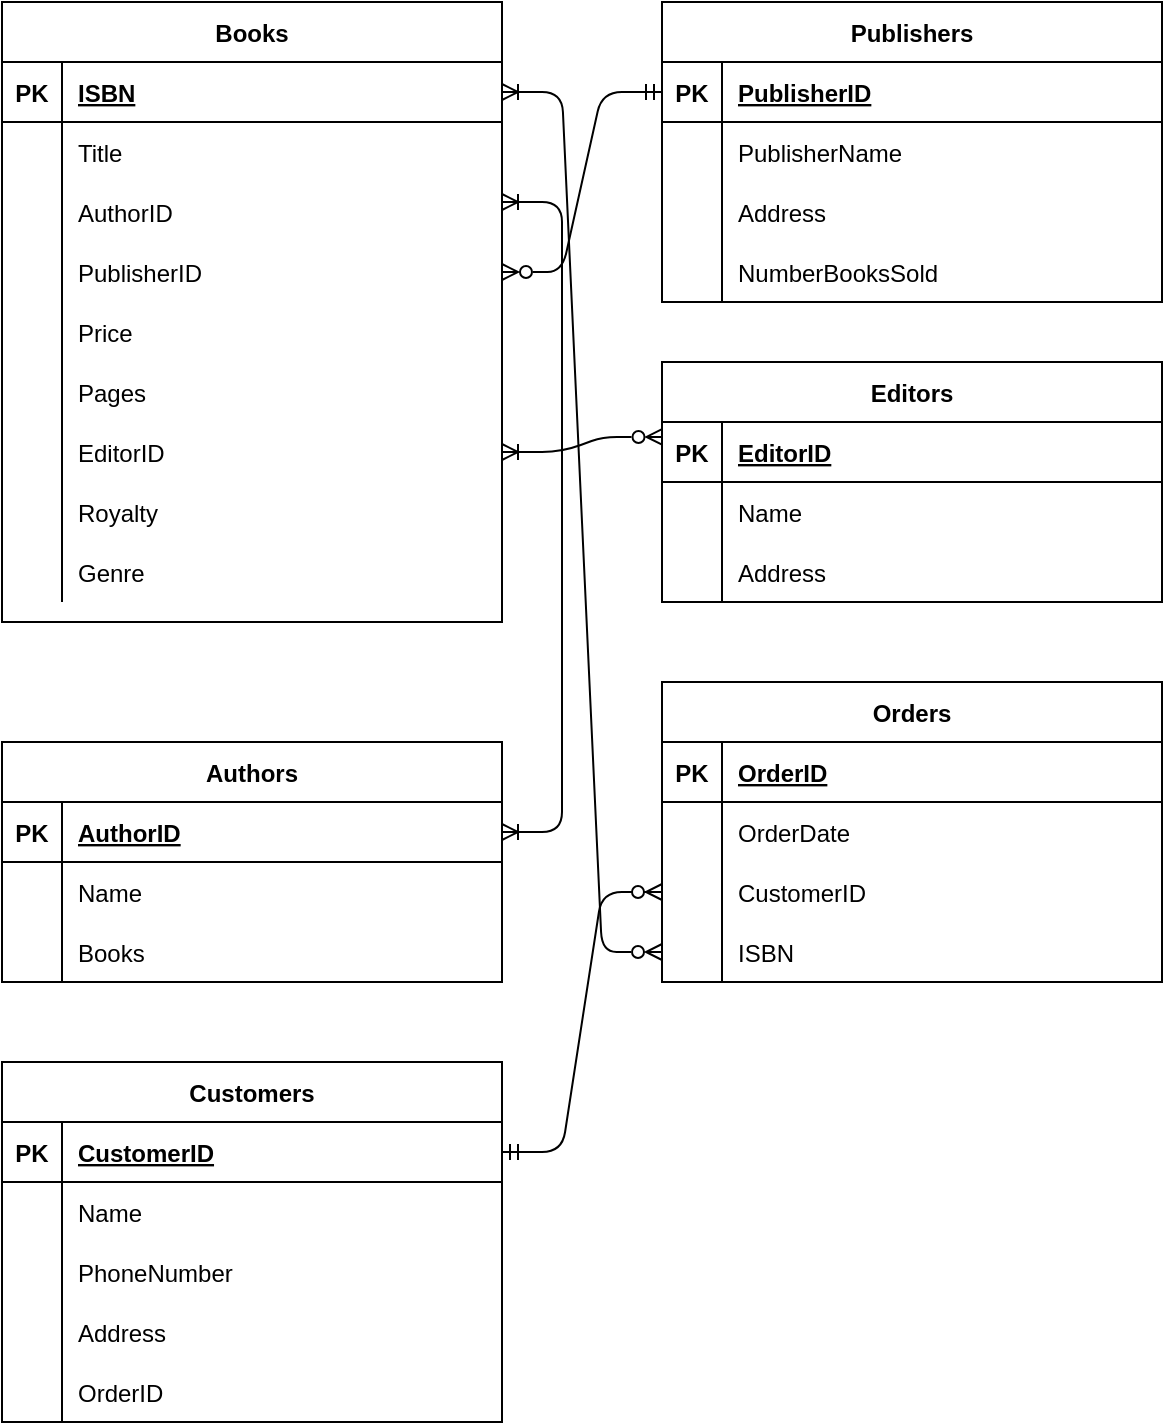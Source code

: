 <mxfile version="20.4.0" type="onedrive"><diagram id="R2lEEEUBdFMjLlhIrx00" name="Page-1"><mxGraphModel dx="1220" dy="1912" grid="1" gridSize="10" guides="1" tooltips="1" connect="1" arrows="1" fold="1" page="1" pageScale="1" pageWidth="850" pageHeight="1100" math="0" shadow="0" extFonts="Permanent Marker^https://fonts.googleapis.com/css?family=Permanent+Marker"><root><mxCell id="0"/><mxCell id="1" parent="0"/><mxCell id="IwHYpGxkk4cZf-xFpftz-27" value="" style="edgeStyle=entityRelationEdgeStyle;endArrow=ERoneToMany;startArrow=ERoneToMany;endFill=0;startFill=0;" edge="1" parent="1" target="Q8CIOoCPoB26I9osbCav-114"><mxGeometry width="100" height="100" relative="1" as="geometry"><mxPoint x="370" y="-890" as="sourcePoint"/><mxPoint x="550" y="-520" as="targetPoint"/></mxGeometry></mxCell><mxCell id="C-vyLk0tnHw3VtMMgP7b-1" value="" style="edgeStyle=entityRelationEdgeStyle;endArrow=ERzeroToMany;startArrow=ERmandOne;endFill=1;startFill=0;exitX=1;exitY=0.5;exitDx=0;exitDy=0;entryX=0;entryY=0.5;entryDx=0;entryDy=0;" parent="1" edge="1" target="Q8CIOoCPoB26I9osbCav-146" source="Q8CIOoCPoB26I9osbCav-156"><mxGeometry width="100" height="100" relative="1" as="geometry"><mxPoint x="460" y="-100" as="sourcePoint"/><mxPoint x="450" y="-550" as="targetPoint"/></mxGeometry></mxCell><mxCell id="C-vyLk0tnHw3VtMMgP7b-12" value="" style="edgeStyle=entityRelationEdgeStyle;endArrow=ERmandOne;startArrow=ERzeroToMany;endFill=0;startFill=0;entryX=0;entryY=0.5;entryDx=0;entryDy=0;exitX=1;exitY=0.5;exitDx=0;exitDy=0;" parent="1" edge="1" target="Q8CIOoCPoB26I9osbCav-83" source="Q8CIOoCPoB26I9osbCav-64"><mxGeometry width="100" height="100" relative="1" as="geometry"><mxPoint x="380" y="-970" as="sourcePoint"/><mxPoint x="520" y="140" as="targetPoint"/></mxGeometry></mxCell><mxCell id="Q8CIOoCPoB26I9osbCav-51" value="Books" style="shape=table;startSize=30;container=1;collapsible=1;childLayout=tableLayout;fixedRows=1;rowLines=0;fontStyle=1;align=center;resizeLast=1;" parent="1" vertex="1"><mxGeometry x="120" y="-990" width="250" height="310" as="geometry"/></mxCell><mxCell id="Q8CIOoCPoB26I9osbCav-52" value="" style="shape=partialRectangle;collapsible=0;dropTarget=0;pointerEvents=0;fillColor=none;points=[[0,0.5],[1,0.5]];portConstraint=eastwest;top=0;left=0;right=0;bottom=1;" parent="Q8CIOoCPoB26I9osbCav-51" vertex="1"><mxGeometry y="30" width="250" height="30" as="geometry"/></mxCell><mxCell id="Q8CIOoCPoB26I9osbCav-53" value="PK" style="shape=partialRectangle;overflow=hidden;connectable=0;fillColor=none;top=0;left=0;bottom=0;right=0;fontStyle=1;" parent="Q8CIOoCPoB26I9osbCav-52" vertex="1"><mxGeometry width="30" height="30" as="geometry"><mxRectangle width="30" height="30" as="alternateBounds"/></mxGeometry></mxCell><mxCell id="Q8CIOoCPoB26I9osbCav-54" value="ISBN" style="shape=partialRectangle;overflow=hidden;connectable=0;fillColor=none;top=0;left=0;bottom=0;right=0;align=left;spacingLeft=6;fontStyle=5;" parent="Q8CIOoCPoB26I9osbCav-52" vertex="1"><mxGeometry x="30" width="220" height="30" as="geometry"><mxRectangle width="220" height="30" as="alternateBounds"/></mxGeometry></mxCell><mxCell id="Q8CIOoCPoB26I9osbCav-55" value="" style="shape=partialRectangle;collapsible=0;dropTarget=0;pointerEvents=0;fillColor=none;points=[[0,0.5],[1,0.5]];portConstraint=eastwest;top=0;left=0;right=0;bottom=0;" parent="Q8CIOoCPoB26I9osbCav-51" vertex="1"><mxGeometry y="60" width="250" height="30" as="geometry"/></mxCell><mxCell id="Q8CIOoCPoB26I9osbCav-56" value="" style="shape=partialRectangle;overflow=hidden;connectable=0;fillColor=none;top=0;left=0;bottom=0;right=0;" parent="Q8CIOoCPoB26I9osbCav-55" vertex="1"><mxGeometry width="30" height="30" as="geometry"><mxRectangle width="30" height="30" as="alternateBounds"/></mxGeometry></mxCell><mxCell id="Q8CIOoCPoB26I9osbCav-57" value="Title " style="shape=partialRectangle;overflow=hidden;connectable=0;fillColor=none;top=0;left=0;bottom=0;right=0;align=left;spacingLeft=6;" parent="Q8CIOoCPoB26I9osbCav-55" vertex="1"><mxGeometry x="30" width="220" height="30" as="geometry"><mxRectangle width="220" height="30" as="alternateBounds"/></mxGeometry></mxCell><mxCell id="Q8CIOoCPoB26I9osbCav-58" value="" style="shape=partialRectangle;collapsible=0;dropTarget=0;pointerEvents=0;fillColor=none;points=[[0,0.5],[1,0.5]];portConstraint=eastwest;top=0;left=0;right=0;bottom=0;" parent="Q8CIOoCPoB26I9osbCav-51" vertex="1"><mxGeometry y="90" width="250" height="30" as="geometry"/></mxCell><mxCell id="Q8CIOoCPoB26I9osbCav-59" value="" style="shape=partialRectangle;overflow=hidden;connectable=0;fillColor=none;top=0;left=0;bottom=0;right=0;" parent="Q8CIOoCPoB26I9osbCav-58" vertex="1"><mxGeometry width="30" height="30" as="geometry"><mxRectangle width="30" height="30" as="alternateBounds"/></mxGeometry></mxCell><mxCell id="Q8CIOoCPoB26I9osbCav-60" value="AuthorID" style="shape=partialRectangle;overflow=hidden;connectable=0;fillColor=none;top=0;left=0;bottom=0;right=0;align=left;spacingLeft=6;" parent="Q8CIOoCPoB26I9osbCav-58" vertex="1"><mxGeometry x="30" width="220" height="30" as="geometry"><mxRectangle width="220" height="30" as="alternateBounds"/></mxGeometry></mxCell><mxCell id="Q8CIOoCPoB26I9osbCav-64" value="" style="shape=partialRectangle;collapsible=0;dropTarget=0;pointerEvents=0;fillColor=none;points=[[0,0.5],[1,0.5]];portConstraint=eastwest;top=0;left=0;right=0;bottom=0;" parent="Q8CIOoCPoB26I9osbCav-51" vertex="1"><mxGeometry y="120" width="250" height="30" as="geometry"/></mxCell><mxCell id="Q8CIOoCPoB26I9osbCav-65" value="" style="shape=partialRectangle;overflow=hidden;connectable=0;fillColor=none;top=0;left=0;bottom=0;right=0;" parent="Q8CIOoCPoB26I9osbCav-64" vertex="1"><mxGeometry width="30" height="30" as="geometry"><mxRectangle width="30" height="30" as="alternateBounds"/></mxGeometry></mxCell><mxCell id="Q8CIOoCPoB26I9osbCav-66" value="PublisherID" style="shape=partialRectangle;overflow=hidden;connectable=0;fillColor=none;top=0;left=0;bottom=0;right=0;align=left;spacingLeft=6;" parent="Q8CIOoCPoB26I9osbCav-64" vertex="1"><mxGeometry x="30" width="220" height="30" as="geometry"><mxRectangle width="220" height="30" as="alternateBounds"/></mxGeometry></mxCell><mxCell id="Q8CIOoCPoB26I9osbCav-67" value="" style="shape=partialRectangle;collapsible=0;dropTarget=0;pointerEvents=0;fillColor=none;points=[[0,0.5],[1,0.5]];portConstraint=eastwest;top=0;left=0;right=0;bottom=0;" parent="Q8CIOoCPoB26I9osbCav-51" vertex="1"><mxGeometry y="150" width="250" height="30" as="geometry"/></mxCell><mxCell id="Q8CIOoCPoB26I9osbCav-68" value="" style="shape=partialRectangle;overflow=hidden;connectable=0;fillColor=none;top=0;left=0;bottom=0;right=0;" parent="Q8CIOoCPoB26I9osbCav-67" vertex="1"><mxGeometry width="30" height="30" as="geometry"><mxRectangle width="30" height="30" as="alternateBounds"/></mxGeometry></mxCell><mxCell id="Q8CIOoCPoB26I9osbCav-69" value="Price" style="shape=partialRectangle;overflow=hidden;connectable=0;fillColor=none;top=0;left=0;bottom=0;right=0;align=left;spacingLeft=6;" parent="Q8CIOoCPoB26I9osbCav-67" vertex="1"><mxGeometry x="30" width="220" height="30" as="geometry"><mxRectangle width="220" height="30" as="alternateBounds"/></mxGeometry></mxCell><mxCell id="Q8CIOoCPoB26I9osbCav-70" value="" style="shape=partialRectangle;collapsible=0;dropTarget=0;pointerEvents=0;fillColor=none;points=[[0,0.5],[1,0.5]];portConstraint=eastwest;top=0;left=0;right=0;bottom=0;" parent="Q8CIOoCPoB26I9osbCav-51" vertex="1"><mxGeometry y="180" width="250" height="30" as="geometry"/></mxCell><mxCell id="Q8CIOoCPoB26I9osbCav-71" value="" style="shape=partialRectangle;overflow=hidden;connectable=0;fillColor=none;top=0;left=0;bottom=0;right=0;" parent="Q8CIOoCPoB26I9osbCav-70" vertex="1"><mxGeometry width="30" height="30" as="geometry"><mxRectangle width="30" height="30" as="alternateBounds"/></mxGeometry></mxCell><mxCell id="Q8CIOoCPoB26I9osbCav-72" value="Pages" style="shape=partialRectangle;overflow=hidden;connectable=0;fillColor=none;top=0;left=0;bottom=0;right=0;align=left;spacingLeft=6;" parent="Q8CIOoCPoB26I9osbCav-70" vertex="1"><mxGeometry x="30" width="220" height="30" as="geometry"><mxRectangle width="220" height="30" as="alternateBounds"/></mxGeometry></mxCell><mxCell id="Q8CIOoCPoB26I9osbCav-73" value="" style="shape=partialRectangle;collapsible=0;dropTarget=0;pointerEvents=0;fillColor=none;points=[[0,0.5],[1,0.5]];portConstraint=eastwest;top=0;left=0;right=0;bottom=0;" parent="Q8CIOoCPoB26I9osbCav-51" vertex="1"><mxGeometry y="210" width="250" height="30" as="geometry"/></mxCell><mxCell id="Q8CIOoCPoB26I9osbCav-74" value="" style="shape=partialRectangle;overflow=hidden;connectable=0;fillColor=none;top=0;left=0;bottom=0;right=0;" parent="Q8CIOoCPoB26I9osbCav-73" vertex="1"><mxGeometry width="30" height="30" as="geometry"><mxRectangle width="30" height="30" as="alternateBounds"/></mxGeometry></mxCell><mxCell id="Q8CIOoCPoB26I9osbCav-75" value="EditorID" style="shape=partialRectangle;overflow=hidden;connectable=0;fillColor=none;top=0;left=0;bottom=0;right=0;align=left;spacingLeft=6;" parent="Q8CIOoCPoB26I9osbCav-73" vertex="1"><mxGeometry x="30" width="220" height="30" as="geometry"><mxRectangle width="220" height="30" as="alternateBounds"/></mxGeometry></mxCell><mxCell id="Q8CIOoCPoB26I9osbCav-76" value="" style="shape=partialRectangle;collapsible=0;dropTarget=0;pointerEvents=0;fillColor=none;points=[[0,0.5],[1,0.5]];portConstraint=eastwest;top=0;left=0;right=0;bottom=0;" parent="Q8CIOoCPoB26I9osbCav-51" vertex="1"><mxGeometry y="240" width="250" height="30" as="geometry"/></mxCell><mxCell id="Q8CIOoCPoB26I9osbCav-77" value="" style="shape=partialRectangle;overflow=hidden;connectable=0;fillColor=none;top=0;left=0;bottom=0;right=0;" parent="Q8CIOoCPoB26I9osbCav-76" vertex="1"><mxGeometry width="30" height="30" as="geometry"><mxRectangle width="30" height="30" as="alternateBounds"/></mxGeometry></mxCell><mxCell id="Q8CIOoCPoB26I9osbCav-78" value="Royalty" style="shape=partialRectangle;overflow=hidden;connectable=0;fillColor=none;top=0;left=0;bottom=0;right=0;align=left;spacingLeft=6;" parent="Q8CIOoCPoB26I9osbCav-76" vertex="1"><mxGeometry x="30" width="220" height="30" as="geometry"><mxRectangle width="220" height="30" as="alternateBounds"/></mxGeometry></mxCell><mxCell id="Q8CIOoCPoB26I9osbCav-79" value="" style="shape=partialRectangle;collapsible=0;dropTarget=0;pointerEvents=0;fillColor=none;points=[[0,0.5],[1,0.5]];portConstraint=eastwest;top=0;left=0;right=0;bottom=0;" parent="Q8CIOoCPoB26I9osbCav-51" vertex="1"><mxGeometry y="270" width="250" height="30" as="geometry"/></mxCell><mxCell id="Q8CIOoCPoB26I9osbCav-80" value="" style="shape=partialRectangle;overflow=hidden;connectable=0;fillColor=none;top=0;left=0;bottom=0;right=0;" parent="Q8CIOoCPoB26I9osbCav-79" vertex="1"><mxGeometry width="30" height="30" as="geometry"><mxRectangle width="30" height="30" as="alternateBounds"/></mxGeometry></mxCell><mxCell id="Q8CIOoCPoB26I9osbCav-81" value="Genre" style="shape=partialRectangle;overflow=hidden;connectable=0;fillColor=none;top=0;left=0;bottom=0;right=0;align=left;spacingLeft=6;" parent="Q8CIOoCPoB26I9osbCav-79" vertex="1"><mxGeometry x="30" width="220" height="30" as="geometry"><mxRectangle width="220" height="30" as="alternateBounds"/></mxGeometry></mxCell><mxCell id="Q8CIOoCPoB26I9osbCav-82" value="Publishers" style="shape=table;startSize=30;container=1;collapsible=1;childLayout=tableLayout;fixedRows=1;rowLines=0;fontStyle=1;align=center;resizeLast=1;" parent="1" vertex="1"><mxGeometry x="450" y="-990" width="250" height="150" as="geometry"/></mxCell><mxCell id="Q8CIOoCPoB26I9osbCav-83" value="" style="shape=partialRectangle;collapsible=0;dropTarget=0;pointerEvents=0;fillColor=none;points=[[0,0.5],[1,0.5]];portConstraint=eastwest;top=0;left=0;right=0;bottom=1;" parent="Q8CIOoCPoB26I9osbCav-82" vertex="1"><mxGeometry y="30" width="250" height="30" as="geometry"/></mxCell><mxCell id="Q8CIOoCPoB26I9osbCav-84" value="PK" style="shape=partialRectangle;overflow=hidden;connectable=0;fillColor=none;top=0;left=0;bottom=0;right=0;fontStyle=1;" parent="Q8CIOoCPoB26I9osbCav-83" vertex="1"><mxGeometry width="30" height="30" as="geometry"><mxRectangle width="30" height="30" as="alternateBounds"/></mxGeometry></mxCell><mxCell id="Q8CIOoCPoB26I9osbCav-85" value="PublisherID" style="shape=partialRectangle;overflow=hidden;connectable=0;fillColor=none;top=0;left=0;bottom=0;right=0;align=left;spacingLeft=6;fontStyle=5;" parent="Q8CIOoCPoB26I9osbCav-83" vertex="1"><mxGeometry x="30" width="220" height="30" as="geometry"><mxRectangle width="220" height="30" as="alternateBounds"/></mxGeometry></mxCell><mxCell id="Q8CIOoCPoB26I9osbCav-86" value="" style="shape=partialRectangle;collapsible=0;dropTarget=0;pointerEvents=0;fillColor=none;points=[[0,0.5],[1,0.5]];portConstraint=eastwest;top=0;left=0;right=0;bottom=0;" parent="Q8CIOoCPoB26I9osbCav-82" vertex="1"><mxGeometry y="60" width="250" height="30" as="geometry"/></mxCell><mxCell id="Q8CIOoCPoB26I9osbCav-87" value="" style="shape=partialRectangle;overflow=hidden;connectable=0;fillColor=none;top=0;left=0;bottom=0;right=0;" parent="Q8CIOoCPoB26I9osbCav-86" vertex="1"><mxGeometry width="30" height="30" as="geometry"><mxRectangle width="30" height="30" as="alternateBounds"/></mxGeometry></mxCell><mxCell id="Q8CIOoCPoB26I9osbCav-88" value="PublisherName" style="shape=partialRectangle;overflow=hidden;connectable=0;fillColor=none;top=0;left=0;bottom=0;right=0;align=left;spacingLeft=6;" parent="Q8CIOoCPoB26I9osbCav-86" vertex="1"><mxGeometry x="30" width="220" height="30" as="geometry"><mxRectangle width="220" height="30" as="alternateBounds"/></mxGeometry></mxCell><mxCell id="Q8CIOoCPoB26I9osbCav-89" value="" style="shape=partialRectangle;collapsible=0;dropTarget=0;pointerEvents=0;fillColor=none;points=[[0,0.5],[1,0.5]];portConstraint=eastwest;top=0;left=0;right=0;bottom=0;" parent="Q8CIOoCPoB26I9osbCav-82" vertex="1"><mxGeometry y="90" width="250" height="30" as="geometry"/></mxCell><mxCell id="Q8CIOoCPoB26I9osbCav-90" value="" style="shape=partialRectangle;overflow=hidden;connectable=0;fillColor=none;top=0;left=0;bottom=0;right=0;" parent="Q8CIOoCPoB26I9osbCav-89" vertex="1"><mxGeometry width="30" height="30" as="geometry"><mxRectangle width="30" height="30" as="alternateBounds"/></mxGeometry></mxCell><mxCell id="Q8CIOoCPoB26I9osbCav-91" value="Address" style="shape=partialRectangle;overflow=hidden;connectable=0;fillColor=none;top=0;left=0;bottom=0;right=0;align=left;spacingLeft=6;" parent="Q8CIOoCPoB26I9osbCav-89" vertex="1"><mxGeometry x="30" width="220" height="30" as="geometry"><mxRectangle width="220" height="30" as="alternateBounds"/></mxGeometry></mxCell><mxCell id="Q8CIOoCPoB26I9osbCav-92" value="" style="shape=partialRectangle;collapsible=0;dropTarget=0;pointerEvents=0;fillColor=none;points=[[0,0.5],[1,0.5]];portConstraint=eastwest;top=0;left=0;right=0;bottom=0;" parent="Q8CIOoCPoB26I9osbCav-82" vertex="1"><mxGeometry y="120" width="250" height="30" as="geometry"/></mxCell><mxCell id="Q8CIOoCPoB26I9osbCav-93" value="" style="shape=partialRectangle;overflow=hidden;connectable=0;fillColor=none;top=0;left=0;bottom=0;right=0;" parent="Q8CIOoCPoB26I9osbCav-92" vertex="1"><mxGeometry width="30" height="30" as="geometry"><mxRectangle width="30" height="30" as="alternateBounds"/></mxGeometry></mxCell><mxCell id="Q8CIOoCPoB26I9osbCav-94" value="NumberBooksSold" style="shape=partialRectangle;overflow=hidden;connectable=0;fillColor=none;top=0;left=0;bottom=0;right=0;align=left;spacingLeft=6;" parent="Q8CIOoCPoB26I9osbCav-92" vertex="1"><mxGeometry x="30" width="220" height="30" as="geometry"><mxRectangle width="220" height="30" as="alternateBounds"/></mxGeometry></mxCell><mxCell id="Q8CIOoCPoB26I9osbCav-113" value="Authors" style="shape=table;startSize=30;container=1;collapsible=1;childLayout=tableLayout;fixedRows=1;rowLines=0;fontStyle=1;align=center;resizeLast=1;" parent="1" vertex="1"><mxGeometry x="120" y="-620" width="250" height="120" as="geometry"/></mxCell><mxCell id="Q8CIOoCPoB26I9osbCav-114" value="" style="shape=partialRectangle;collapsible=0;dropTarget=0;pointerEvents=0;fillColor=none;points=[[0,0.5],[1,0.5]];portConstraint=eastwest;top=0;left=0;right=0;bottom=1;" parent="Q8CIOoCPoB26I9osbCav-113" vertex="1"><mxGeometry y="30" width="250" height="30" as="geometry"/></mxCell><mxCell id="Q8CIOoCPoB26I9osbCav-115" value="PK" style="shape=partialRectangle;overflow=hidden;connectable=0;fillColor=none;top=0;left=0;bottom=0;right=0;fontStyle=1;" parent="Q8CIOoCPoB26I9osbCav-114" vertex="1"><mxGeometry width="30" height="30" as="geometry"><mxRectangle width="30" height="30" as="alternateBounds"/></mxGeometry></mxCell><mxCell id="Q8CIOoCPoB26I9osbCav-116" value="AuthorID" style="shape=partialRectangle;overflow=hidden;connectable=0;fillColor=none;top=0;left=0;bottom=0;right=0;align=left;spacingLeft=6;fontStyle=5;" parent="Q8CIOoCPoB26I9osbCav-114" vertex="1"><mxGeometry x="30" width="220" height="30" as="geometry"><mxRectangle width="220" height="30" as="alternateBounds"/></mxGeometry></mxCell><mxCell id="Q8CIOoCPoB26I9osbCav-117" value="" style="shape=partialRectangle;collapsible=0;dropTarget=0;pointerEvents=0;fillColor=none;points=[[0,0.5],[1,0.5]];portConstraint=eastwest;top=0;left=0;right=0;bottom=0;" parent="Q8CIOoCPoB26I9osbCav-113" vertex="1"><mxGeometry y="60" width="250" height="30" as="geometry"/></mxCell><mxCell id="Q8CIOoCPoB26I9osbCav-118" value="" style="shape=partialRectangle;overflow=hidden;connectable=0;fillColor=none;top=0;left=0;bottom=0;right=0;" parent="Q8CIOoCPoB26I9osbCav-117" vertex="1"><mxGeometry width="30" height="30" as="geometry"><mxRectangle width="30" height="30" as="alternateBounds"/></mxGeometry></mxCell><mxCell id="Q8CIOoCPoB26I9osbCav-119" value="Name" style="shape=partialRectangle;overflow=hidden;connectable=0;fillColor=none;top=0;left=0;bottom=0;right=0;align=left;spacingLeft=6;" parent="Q8CIOoCPoB26I9osbCav-117" vertex="1"><mxGeometry x="30" width="220" height="30" as="geometry"><mxRectangle width="220" height="30" as="alternateBounds"/></mxGeometry></mxCell><mxCell id="Q8CIOoCPoB26I9osbCav-120" value="" style="shape=partialRectangle;collapsible=0;dropTarget=0;pointerEvents=0;fillColor=none;points=[[0,0.5],[1,0.5]];portConstraint=eastwest;top=0;left=0;right=0;bottom=0;" parent="Q8CIOoCPoB26I9osbCav-113" vertex="1"><mxGeometry y="90" width="250" height="30" as="geometry"/></mxCell><mxCell id="Q8CIOoCPoB26I9osbCav-121" value="" style="shape=partialRectangle;overflow=hidden;connectable=0;fillColor=none;top=0;left=0;bottom=0;right=0;" parent="Q8CIOoCPoB26I9osbCav-120" vertex="1"><mxGeometry width="30" height="30" as="geometry"><mxRectangle width="30" height="30" as="alternateBounds"/></mxGeometry></mxCell><mxCell id="Q8CIOoCPoB26I9osbCav-122" value="Books" style="shape=partialRectangle;overflow=hidden;connectable=0;fillColor=none;top=0;left=0;bottom=0;right=0;align=left;spacingLeft=6;" parent="Q8CIOoCPoB26I9osbCav-120" vertex="1"><mxGeometry x="30" width="220" height="30" as="geometry"><mxRectangle width="220" height="30" as="alternateBounds"/></mxGeometry></mxCell><mxCell id="Q8CIOoCPoB26I9osbCav-126" value="Editors" style="shape=table;startSize=30;container=1;collapsible=1;childLayout=tableLayout;fixedRows=1;rowLines=0;fontStyle=1;align=center;resizeLast=1;" parent="1" vertex="1"><mxGeometry x="450" y="-810" width="250" height="120" as="geometry"/></mxCell><mxCell id="Q8CIOoCPoB26I9osbCav-127" value="" style="shape=partialRectangle;collapsible=0;dropTarget=0;pointerEvents=0;fillColor=none;points=[[0,0.5],[1,0.5]];portConstraint=eastwest;top=0;left=0;right=0;bottom=1;" parent="Q8CIOoCPoB26I9osbCav-126" vertex="1"><mxGeometry y="30" width="250" height="30" as="geometry"/></mxCell><mxCell id="Q8CIOoCPoB26I9osbCav-128" value="PK" style="shape=partialRectangle;overflow=hidden;connectable=0;fillColor=none;top=0;left=0;bottom=0;right=0;fontStyle=1;" parent="Q8CIOoCPoB26I9osbCav-127" vertex="1"><mxGeometry width="30" height="30" as="geometry"><mxRectangle width="30" height="30" as="alternateBounds"/></mxGeometry></mxCell><mxCell id="Q8CIOoCPoB26I9osbCav-129" value="EditorID" style="shape=partialRectangle;overflow=hidden;connectable=0;fillColor=none;top=0;left=0;bottom=0;right=0;align=left;spacingLeft=6;fontStyle=5;" parent="Q8CIOoCPoB26I9osbCav-127" vertex="1"><mxGeometry x="30" width="220" height="30" as="geometry"><mxRectangle width="220" height="30" as="alternateBounds"/></mxGeometry></mxCell><mxCell id="Q8CIOoCPoB26I9osbCav-130" value="" style="shape=partialRectangle;collapsible=0;dropTarget=0;pointerEvents=0;fillColor=none;points=[[0,0.5],[1,0.5]];portConstraint=eastwest;top=0;left=0;right=0;bottom=0;" parent="Q8CIOoCPoB26I9osbCav-126" vertex="1"><mxGeometry y="60" width="250" height="30" as="geometry"/></mxCell><mxCell id="Q8CIOoCPoB26I9osbCav-131" value="" style="shape=partialRectangle;overflow=hidden;connectable=0;fillColor=none;top=0;left=0;bottom=0;right=0;" parent="Q8CIOoCPoB26I9osbCav-130" vertex="1"><mxGeometry width="30" height="30" as="geometry"><mxRectangle width="30" height="30" as="alternateBounds"/></mxGeometry></mxCell><mxCell id="Q8CIOoCPoB26I9osbCav-132" value="Name" style="shape=partialRectangle;overflow=hidden;connectable=0;fillColor=none;top=0;left=0;bottom=0;right=0;align=left;spacingLeft=6;" parent="Q8CIOoCPoB26I9osbCav-130" vertex="1"><mxGeometry x="30" width="220" height="30" as="geometry"><mxRectangle width="220" height="30" as="alternateBounds"/></mxGeometry></mxCell><mxCell id="Q8CIOoCPoB26I9osbCav-133" value="" style="shape=partialRectangle;collapsible=0;dropTarget=0;pointerEvents=0;fillColor=none;points=[[0,0.5],[1,0.5]];portConstraint=eastwest;top=0;left=0;right=0;bottom=0;" parent="Q8CIOoCPoB26I9osbCav-126" vertex="1"><mxGeometry y="90" width="250" height="30" as="geometry"/></mxCell><mxCell id="Q8CIOoCPoB26I9osbCav-134" value="" style="shape=partialRectangle;overflow=hidden;connectable=0;fillColor=none;top=0;left=0;bottom=0;right=0;" parent="Q8CIOoCPoB26I9osbCav-133" vertex="1"><mxGeometry width="30" height="30" as="geometry"><mxRectangle width="30" height="30" as="alternateBounds"/></mxGeometry></mxCell><mxCell id="Q8CIOoCPoB26I9osbCav-135" value="Address" style="shape=partialRectangle;overflow=hidden;connectable=0;fillColor=none;top=0;left=0;bottom=0;right=0;align=left;spacingLeft=6;" parent="Q8CIOoCPoB26I9osbCav-133" vertex="1"><mxGeometry x="30" width="220" height="30" as="geometry"><mxRectangle width="220" height="30" as="alternateBounds"/></mxGeometry></mxCell><mxCell id="Q8CIOoCPoB26I9osbCav-139" value="Orders" style="shape=table;startSize=30;container=1;collapsible=1;childLayout=tableLayout;fixedRows=1;rowLines=0;fontStyle=1;align=center;resizeLast=1;" parent="1" vertex="1"><mxGeometry x="450" y="-650" width="250" height="150" as="geometry"/></mxCell><mxCell id="Q8CIOoCPoB26I9osbCav-140" value="" style="shape=partialRectangle;collapsible=0;dropTarget=0;pointerEvents=0;fillColor=none;points=[[0,0.5],[1,0.5]];portConstraint=eastwest;top=0;left=0;right=0;bottom=1;" parent="Q8CIOoCPoB26I9osbCav-139" vertex="1"><mxGeometry y="30" width="250" height="30" as="geometry"/></mxCell><mxCell id="Q8CIOoCPoB26I9osbCav-141" value="PK" style="shape=partialRectangle;overflow=hidden;connectable=0;fillColor=none;top=0;left=0;bottom=0;right=0;fontStyle=1;" parent="Q8CIOoCPoB26I9osbCav-140" vertex="1"><mxGeometry width="30" height="30" as="geometry"><mxRectangle width="30" height="30" as="alternateBounds"/></mxGeometry></mxCell><mxCell id="Q8CIOoCPoB26I9osbCav-142" value="OrderID" style="shape=partialRectangle;overflow=hidden;connectable=0;fillColor=none;top=0;left=0;bottom=0;right=0;align=left;spacingLeft=6;fontStyle=5;" parent="Q8CIOoCPoB26I9osbCav-140" vertex="1"><mxGeometry x="30" width="220" height="30" as="geometry"><mxRectangle width="220" height="30" as="alternateBounds"/></mxGeometry></mxCell><mxCell id="Q8CIOoCPoB26I9osbCav-143" value="" style="shape=partialRectangle;collapsible=0;dropTarget=0;pointerEvents=0;fillColor=none;points=[[0,0.5],[1,0.5]];portConstraint=eastwest;top=0;left=0;right=0;bottom=0;" parent="Q8CIOoCPoB26I9osbCav-139" vertex="1"><mxGeometry y="60" width="250" height="30" as="geometry"/></mxCell><mxCell id="Q8CIOoCPoB26I9osbCav-144" value="" style="shape=partialRectangle;overflow=hidden;connectable=0;fillColor=none;top=0;left=0;bottom=0;right=0;" parent="Q8CIOoCPoB26I9osbCav-143" vertex="1"><mxGeometry width="30" height="30" as="geometry"><mxRectangle width="30" height="30" as="alternateBounds"/></mxGeometry></mxCell><mxCell id="Q8CIOoCPoB26I9osbCav-145" value="OrderDate" style="shape=partialRectangle;overflow=hidden;connectable=0;fillColor=none;top=0;left=0;bottom=0;right=0;align=left;spacingLeft=6;" parent="Q8CIOoCPoB26I9osbCav-143" vertex="1"><mxGeometry x="30" width="220" height="30" as="geometry"><mxRectangle width="220" height="30" as="alternateBounds"/></mxGeometry></mxCell><mxCell id="Q8CIOoCPoB26I9osbCav-146" value="" style="shape=partialRectangle;collapsible=0;dropTarget=0;pointerEvents=0;fillColor=none;points=[[0,0.5],[1,0.5]];portConstraint=eastwest;top=0;left=0;right=0;bottom=0;" parent="Q8CIOoCPoB26I9osbCav-139" vertex="1"><mxGeometry y="90" width="250" height="30" as="geometry"/></mxCell><mxCell id="Q8CIOoCPoB26I9osbCav-147" value="" style="shape=partialRectangle;overflow=hidden;connectable=0;fillColor=none;top=0;left=0;bottom=0;right=0;" parent="Q8CIOoCPoB26I9osbCav-146" vertex="1"><mxGeometry width="30" height="30" as="geometry"><mxRectangle width="30" height="30" as="alternateBounds"/></mxGeometry></mxCell><mxCell id="Q8CIOoCPoB26I9osbCav-148" value="CustomerID" style="shape=partialRectangle;overflow=hidden;connectable=0;fillColor=none;top=0;left=0;bottom=0;right=0;align=left;spacingLeft=6;" parent="Q8CIOoCPoB26I9osbCav-146" vertex="1"><mxGeometry x="30" width="220" height="30" as="geometry"><mxRectangle width="220" height="30" as="alternateBounds"/></mxGeometry></mxCell><mxCell id="Q8CIOoCPoB26I9osbCav-152" value="" style="shape=partialRectangle;collapsible=0;dropTarget=0;pointerEvents=0;fillColor=none;points=[[0,0.5],[1,0.5]];portConstraint=eastwest;top=0;left=0;right=0;bottom=0;" parent="Q8CIOoCPoB26I9osbCav-139" vertex="1"><mxGeometry y="120" width="250" height="30" as="geometry"/></mxCell><mxCell id="Q8CIOoCPoB26I9osbCav-153" value="" style="shape=partialRectangle;overflow=hidden;connectable=0;fillColor=none;top=0;left=0;bottom=0;right=0;" parent="Q8CIOoCPoB26I9osbCav-152" vertex="1"><mxGeometry width="30" height="30" as="geometry"><mxRectangle width="30" height="30" as="alternateBounds"/></mxGeometry></mxCell><mxCell id="Q8CIOoCPoB26I9osbCav-154" value="ISBN" style="shape=partialRectangle;overflow=hidden;connectable=0;fillColor=none;top=0;left=0;bottom=0;right=0;align=left;spacingLeft=6;" parent="Q8CIOoCPoB26I9osbCav-152" vertex="1"><mxGeometry x="30" width="220" height="30" as="geometry"><mxRectangle width="220" height="30" as="alternateBounds"/></mxGeometry></mxCell><mxCell id="Q8CIOoCPoB26I9osbCav-155" value="Customers" style="shape=table;startSize=30;container=1;collapsible=1;childLayout=tableLayout;fixedRows=1;rowLines=0;fontStyle=1;align=center;resizeLast=1;" parent="1" vertex="1"><mxGeometry x="120" y="-460" width="250" height="180" as="geometry"/></mxCell><mxCell id="Q8CIOoCPoB26I9osbCav-156" value="" style="shape=partialRectangle;collapsible=0;dropTarget=0;pointerEvents=0;fillColor=none;points=[[0,0.5],[1,0.5]];portConstraint=eastwest;top=0;left=0;right=0;bottom=1;" parent="Q8CIOoCPoB26I9osbCav-155" vertex="1"><mxGeometry y="30" width="250" height="30" as="geometry"/></mxCell><mxCell id="Q8CIOoCPoB26I9osbCav-157" value="PK" style="shape=partialRectangle;overflow=hidden;connectable=0;fillColor=none;top=0;left=0;bottom=0;right=0;fontStyle=1;" parent="Q8CIOoCPoB26I9osbCav-156" vertex="1"><mxGeometry width="30" height="30" as="geometry"><mxRectangle width="30" height="30" as="alternateBounds"/></mxGeometry></mxCell><mxCell id="Q8CIOoCPoB26I9osbCav-158" value="CustomerID" style="shape=partialRectangle;overflow=hidden;connectable=0;fillColor=none;top=0;left=0;bottom=0;right=0;align=left;spacingLeft=6;fontStyle=5;" parent="Q8CIOoCPoB26I9osbCav-156" vertex="1"><mxGeometry x="30" width="220" height="30" as="geometry"><mxRectangle width="220" height="30" as="alternateBounds"/></mxGeometry></mxCell><mxCell id="Q8CIOoCPoB26I9osbCav-159" value="" style="shape=partialRectangle;collapsible=0;dropTarget=0;pointerEvents=0;fillColor=none;points=[[0,0.5],[1,0.5]];portConstraint=eastwest;top=0;left=0;right=0;bottom=0;" parent="Q8CIOoCPoB26I9osbCav-155" vertex="1"><mxGeometry y="60" width="250" height="30" as="geometry"/></mxCell><mxCell id="Q8CIOoCPoB26I9osbCav-160" value="" style="shape=partialRectangle;overflow=hidden;connectable=0;fillColor=none;top=0;left=0;bottom=0;right=0;" parent="Q8CIOoCPoB26I9osbCav-159" vertex="1"><mxGeometry width="30" height="30" as="geometry"><mxRectangle width="30" height="30" as="alternateBounds"/></mxGeometry></mxCell><mxCell id="Q8CIOoCPoB26I9osbCav-161" value="Name" style="shape=partialRectangle;overflow=hidden;connectable=0;fillColor=none;top=0;left=0;bottom=0;right=0;align=left;spacingLeft=6;" parent="Q8CIOoCPoB26I9osbCav-159" vertex="1"><mxGeometry x="30" width="220" height="30" as="geometry"><mxRectangle width="220" height="30" as="alternateBounds"/></mxGeometry></mxCell><mxCell id="Q8CIOoCPoB26I9osbCav-162" value="" style="shape=partialRectangle;collapsible=0;dropTarget=0;pointerEvents=0;fillColor=none;points=[[0,0.5],[1,0.5]];portConstraint=eastwest;top=0;left=0;right=0;bottom=0;" parent="Q8CIOoCPoB26I9osbCav-155" vertex="1"><mxGeometry y="90" width="250" height="30" as="geometry"/></mxCell><mxCell id="Q8CIOoCPoB26I9osbCav-163" value="" style="shape=partialRectangle;overflow=hidden;connectable=0;fillColor=none;top=0;left=0;bottom=0;right=0;" parent="Q8CIOoCPoB26I9osbCav-162" vertex="1"><mxGeometry width="30" height="30" as="geometry"><mxRectangle width="30" height="30" as="alternateBounds"/></mxGeometry></mxCell><mxCell id="Q8CIOoCPoB26I9osbCav-164" value="PhoneNumber" style="shape=partialRectangle;overflow=hidden;connectable=0;fillColor=none;top=0;left=0;bottom=0;right=0;align=left;spacingLeft=6;" parent="Q8CIOoCPoB26I9osbCav-162" vertex="1"><mxGeometry x="30" width="220" height="30" as="geometry"><mxRectangle width="220" height="30" as="alternateBounds"/></mxGeometry></mxCell><mxCell id="Q8CIOoCPoB26I9osbCav-165" value="" style="shape=partialRectangle;collapsible=0;dropTarget=0;pointerEvents=0;fillColor=none;points=[[0,0.5],[1,0.5]];portConstraint=eastwest;top=0;left=0;right=0;bottom=0;" parent="Q8CIOoCPoB26I9osbCav-155" vertex="1"><mxGeometry y="120" width="250" height="30" as="geometry"/></mxCell><mxCell id="Q8CIOoCPoB26I9osbCav-166" value="" style="shape=partialRectangle;overflow=hidden;connectable=0;fillColor=none;top=0;left=0;bottom=0;right=0;" parent="Q8CIOoCPoB26I9osbCav-165" vertex="1"><mxGeometry width="30" height="30" as="geometry"><mxRectangle width="30" height="30" as="alternateBounds"/></mxGeometry></mxCell><mxCell id="Q8CIOoCPoB26I9osbCav-167" value="Address" style="shape=partialRectangle;overflow=hidden;connectable=0;fillColor=none;top=0;left=0;bottom=0;right=0;align=left;spacingLeft=6;" parent="Q8CIOoCPoB26I9osbCav-165" vertex="1"><mxGeometry x="30" width="220" height="30" as="geometry"><mxRectangle width="220" height="30" as="alternateBounds"/></mxGeometry></mxCell><mxCell id="Q8CIOoCPoB26I9osbCav-168" value="" style="shape=partialRectangle;collapsible=0;dropTarget=0;pointerEvents=0;fillColor=none;points=[[0,0.5],[1,0.5]];portConstraint=eastwest;top=0;left=0;right=0;bottom=0;" parent="Q8CIOoCPoB26I9osbCav-155" vertex="1"><mxGeometry y="150" width="250" height="30" as="geometry"/></mxCell><mxCell id="Q8CIOoCPoB26I9osbCav-169" value="" style="shape=partialRectangle;overflow=hidden;connectable=0;fillColor=none;top=0;left=0;bottom=0;right=0;" parent="Q8CIOoCPoB26I9osbCav-168" vertex="1"><mxGeometry width="30" height="30" as="geometry"><mxRectangle width="30" height="30" as="alternateBounds"/></mxGeometry></mxCell><mxCell id="Q8CIOoCPoB26I9osbCav-170" value="OrderID" style="shape=partialRectangle;overflow=hidden;connectable=0;fillColor=none;top=0;left=0;bottom=0;right=0;align=left;spacingLeft=6;" parent="Q8CIOoCPoB26I9osbCav-168" vertex="1"><mxGeometry x="30" width="220" height="30" as="geometry"><mxRectangle width="220" height="30" as="alternateBounds"/></mxGeometry></mxCell><mxCell id="IwHYpGxkk4cZf-xFpftz-26" value="" style="edgeStyle=entityRelationEdgeStyle;endArrow=ERzeroToMany;startArrow=ERoneToMany;endFill=0;startFill=0;exitX=1;exitY=0.5;exitDx=0;exitDy=0;entryX=0.001;entryY=0.249;entryDx=0;entryDy=0;entryPerimeter=0;" edge="1" parent="1" source="Q8CIOoCPoB26I9osbCav-73" target="Q8CIOoCPoB26I9osbCav-127"><mxGeometry width="100" height="100" relative="1" as="geometry"><mxPoint x="370" y="-950" as="sourcePoint"/><mxPoint x="440" y="-770" as="targetPoint"/></mxGeometry></mxCell><mxCell id="IwHYpGxkk4cZf-xFpftz-30" value="" style="edgeStyle=entityRelationEdgeStyle;endArrow=ERzeroToMany;startArrow=ERoneToMany;endFill=0;startFill=0;entryX=0;entryY=0.5;entryDx=0;entryDy=0;exitX=1;exitY=0.5;exitDx=0;exitDy=0;" edge="1" parent="1" source="Q8CIOoCPoB26I9osbCav-52"><mxGeometry width="100" height="100" relative="1" as="geometry"><mxPoint x="370" y="-976" as="sourcePoint"/><mxPoint x="450.0" y="-515" as="targetPoint"/></mxGeometry></mxCell></root></mxGraphModel></diagram></mxfile>